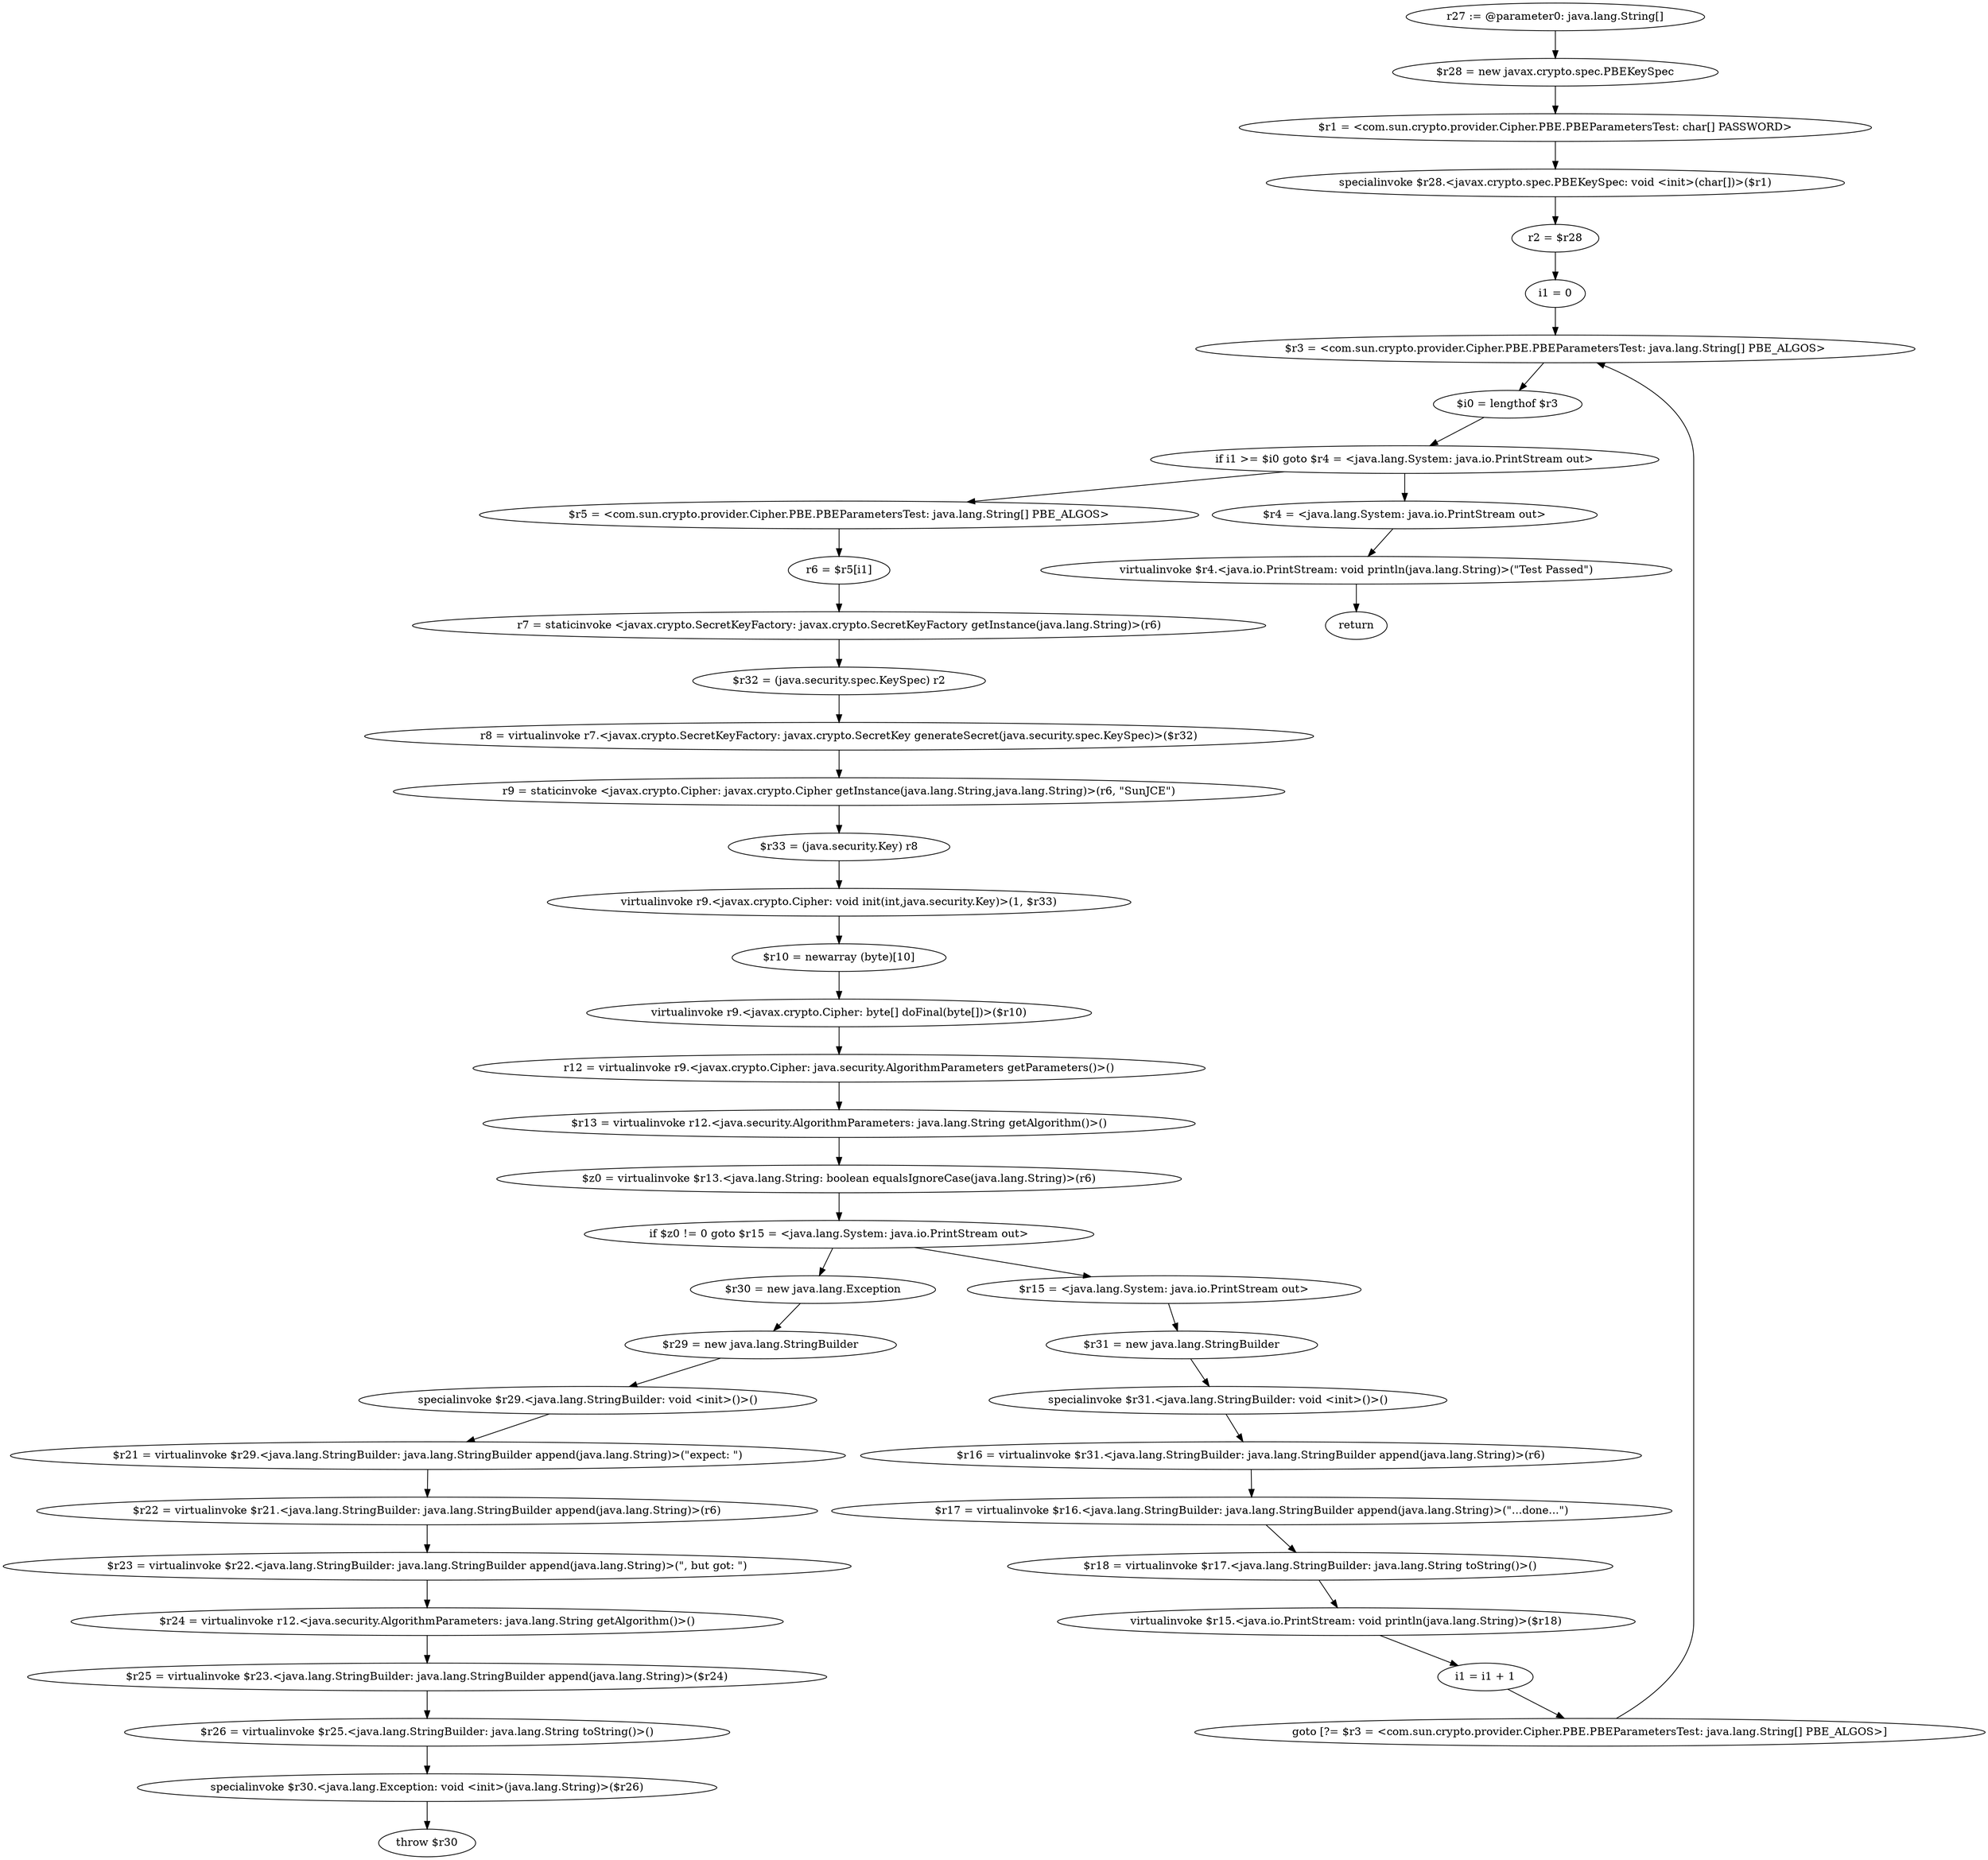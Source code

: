 digraph "unitGraph" {
    "r27 := @parameter0: java.lang.String[]"
    "$r28 = new javax.crypto.spec.PBEKeySpec"
    "$r1 = <com.sun.crypto.provider.Cipher.PBE.PBEParametersTest: char[] PASSWORD>"
    "specialinvoke $r28.<javax.crypto.spec.PBEKeySpec: void <init>(char[])>($r1)"
    "r2 = $r28"
    "i1 = 0"
    "$r3 = <com.sun.crypto.provider.Cipher.PBE.PBEParametersTest: java.lang.String[] PBE_ALGOS>"
    "$i0 = lengthof $r3"
    "if i1 >= $i0 goto $r4 = <java.lang.System: java.io.PrintStream out>"
    "$r5 = <com.sun.crypto.provider.Cipher.PBE.PBEParametersTest: java.lang.String[] PBE_ALGOS>"
    "r6 = $r5[i1]"
    "r7 = staticinvoke <javax.crypto.SecretKeyFactory: javax.crypto.SecretKeyFactory getInstance(java.lang.String)>(r6)"
    "$r32 = (java.security.spec.KeySpec) r2"
    "r8 = virtualinvoke r7.<javax.crypto.SecretKeyFactory: javax.crypto.SecretKey generateSecret(java.security.spec.KeySpec)>($r32)"
    "r9 = staticinvoke <javax.crypto.Cipher: javax.crypto.Cipher getInstance(java.lang.String,java.lang.String)>(r6, \"SunJCE\")"
    "$r33 = (java.security.Key) r8"
    "virtualinvoke r9.<javax.crypto.Cipher: void init(int,java.security.Key)>(1, $r33)"
    "$r10 = newarray (byte)[10]"
    "virtualinvoke r9.<javax.crypto.Cipher: byte[] doFinal(byte[])>($r10)"
    "r12 = virtualinvoke r9.<javax.crypto.Cipher: java.security.AlgorithmParameters getParameters()>()"
    "$r13 = virtualinvoke r12.<java.security.AlgorithmParameters: java.lang.String getAlgorithm()>()"
    "$z0 = virtualinvoke $r13.<java.lang.String: boolean equalsIgnoreCase(java.lang.String)>(r6)"
    "if $z0 != 0 goto $r15 = <java.lang.System: java.io.PrintStream out>"
    "$r30 = new java.lang.Exception"
    "$r29 = new java.lang.StringBuilder"
    "specialinvoke $r29.<java.lang.StringBuilder: void <init>()>()"
    "$r21 = virtualinvoke $r29.<java.lang.StringBuilder: java.lang.StringBuilder append(java.lang.String)>(\"expect: \")"
    "$r22 = virtualinvoke $r21.<java.lang.StringBuilder: java.lang.StringBuilder append(java.lang.String)>(r6)"
    "$r23 = virtualinvoke $r22.<java.lang.StringBuilder: java.lang.StringBuilder append(java.lang.String)>(\", but got: \")"
    "$r24 = virtualinvoke r12.<java.security.AlgorithmParameters: java.lang.String getAlgorithm()>()"
    "$r25 = virtualinvoke $r23.<java.lang.StringBuilder: java.lang.StringBuilder append(java.lang.String)>($r24)"
    "$r26 = virtualinvoke $r25.<java.lang.StringBuilder: java.lang.String toString()>()"
    "specialinvoke $r30.<java.lang.Exception: void <init>(java.lang.String)>($r26)"
    "throw $r30"
    "$r15 = <java.lang.System: java.io.PrintStream out>"
    "$r31 = new java.lang.StringBuilder"
    "specialinvoke $r31.<java.lang.StringBuilder: void <init>()>()"
    "$r16 = virtualinvoke $r31.<java.lang.StringBuilder: java.lang.StringBuilder append(java.lang.String)>(r6)"
    "$r17 = virtualinvoke $r16.<java.lang.StringBuilder: java.lang.StringBuilder append(java.lang.String)>(\"...done...\")"
    "$r18 = virtualinvoke $r17.<java.lang.StringBuilder: java.lang.String toString()>()"
    "virtualinvoke $r15.<java.io.PrintStream: void println(java.lang.String)>($r18)"
    "i1 = i1 + 1"
    "goto [?= $r3 = <com.sun.crypto.provider.Cipher.PBE.PBEParametersTest: java.lang.String[] PBE_ALGOS>]"
    "$r4 = <java.lang.System: java.io.PrintStream out>"
    "virtualinvoke $r4.<java.io.PrintStream: void println(java.lang.String)>(\"Test Passed\")"
    "return"
    "r27 := @parameter0: java.lang.String[]"->"$r28 = new javax.crypto.spec.PBEKeySpec";
    "$r28 = new javax.crypto.spec.PBEKeySpec"->"$r1 = <com.sun.crypto.provider.Cipher.PBE.PBEParametersTest: char[] PASSWORD>";
    "$r1 = <com.sun.crypto.provider.Cipher.PBE.PBEParametersTest: char[] PASSWORD>"->"specialinvoke $r28.<javax.crypto.spec.PBEKeySpec: void <init>(char[])>($r1)";
    "specialinvoke $r28.<javax.crypto.spec.PBEKeySpec: void <init>(char[])>($r1)"->"r2 = $r28";
    "r2 = $r28"->"i1 = 0";
    "i1 = 0"->"$r3 = <com.sun.crypto.provider.Cipher.PBE.PBEParametersTest: java.lang.String[] PBE_ALGOS>";
    "$r3 = <com.sun.crypto.provider.Cipher.PBE.PBEParametersTest: java.lang.String[] PBE_ALGOS>"->"$i0 = lengthof $r3";
    "$i0 = lengthof $r3"->"if i1 >= $i0 goto $r4 = <java.lang.System: java.io.PrintStream out>";
    "if i1 >= $i0 goto $r4 = <java.lang.System: java.io.PrintStream out>"->"$r5 = <com.sun.crypto.provider.Cipher.PBE.PBEParametersTest: java.lang.String[] PBE_ALGOS>";
    "if i1 >= $i0 goto $r4 = <java.lang.System: java.io.PrintStream out>"->"$r4 = <java.lang.System: java.io.PrintStream out>";
    "$r5 = <com.sun.crypto.provider.Cipher.PBE.PBEParametersTest: java.lang.String[] PBE_ALGOS>"->"r6 = $r5[i1]";
    "r6 = $r5[i1]"->"r7 = staticinvoke <javax.crypto.SecretKeyFactory: javax.crypto.SecretKeyFactory getInstance(java.lang.String)>(r6)";
    "r7 = staticinvoke <javax.crypto.SecretKeyFactory: javax.crypto.SecretKeyFactory getInstance(java.lang.String)>(r6)"->"$r32 = (java.security.spec.KeySpec) r2";
    "$r32 = (java.security.spec.KeySpec) r2"->"r8 = virtualinvoke r7.<javax.crypto.SecretKeyFactory: javax.crypto.SecretKey generateSecret(java.security.spec.KeySpec)>($r32)";
    "r8 = virtualinvoke r7.<javax.crypto.SecretKeyFactory: javax.crypto.SecretKey generateSecret(java.security.spec.KeySpec)>($r32)"->"r9 = staticinvoke <javax.crypto.Cipher: javax.crypto.Cipher getInstance(java.lang.String,java.lang.String)>(r6, \"SunJCE\")";
    "r9 = staticinvoke <javax.crypto.Cipher: javax.crypto.Cipher getInstance(java.lang.String,java.lang.String)>(r6, \"SunJCE\")"->"$r33 = (java.security.Key) r8";
    "$r33 = (java.security.Key) r8"->"virtualinvoke r9.<javax.crypto.Cipher: void init(int,java.security.Key)>(1, $r33)";
    "virtualinvoke r9.<javax.crypto.Cipher: void init(int,java.security.Key)>(1, $r33)"->"$r10 = newarray (byte)[10]";
    "$r10 = newarray (byte)[10]"->"virtualinvoke r9.<javax.crypto.Cipher: byte[] doFinal(byte[])>($r10)";
    "virtualinvoke r9.<javax.crypto.Cipher: byte[] doFinal(byte[])>($r10)"->"r12 = virtualinvoke r9.<javax.crypto.Cipher: java.security.AlgorithmParameters getParameters()>()";
    "r12 = virtualinvoke r9.<javax.crypto.Cipher: java.security.AlgorithmParameters getParameters()>()"->"$r13 = virtualinvoke r12.<java.security.AlgorithmParameters: java.lang.String getAlgorithm()>()";
    "$r13 = virtualinvoke r12.<java.security.AlgorithmParameters: java.lang.String getAlgorithm()>()"->"$z0 = virtualinvoke $r13.<java.lang.String: boolean equalsIgnoreCase(java.lang.String)>(r6)";
    "$z0 = virtualinvoke $r13.<java.lang.String: boolean equalsIgnoreCase(java.lang.String)>(r6)"->"if $z0 != 0 goto $r15 = <java.lang.System: java.io.PrintStream out>";
    "if $z0 != 0 goto $r15 = <java.lang.System: java.io.PrintStream out>"->"$r30 = new java.lang.Exception";
    "if $z0 != 0 goto $r15 = <java.lang.System: java.io.PrintStream out>"->"$r15 = <java.lang.System: java.io.PrintStream out>";
    "$r30 = new java.lang.Exception"->"$r29 = new java.lang.StringBuilder";
    "$r29 = new java.lang.StringBuilder"->"specialinvoke $r29.<java.lang.StringBuilder: void <init>()>()";
    "specialinvoke $r29.<java.lang.StringBuilder: void <init>()>()"->"$r21 = virtualinvoke $r29.<java.lang.StringBuilder: java.lang.StringBuilder append(java.lang.String)>(\"expect: \")";
    "$r21 = virtualinvoke $r29.<java.lang.StringBuilder: java.lang.StringBuilder append(java.lang.String)>(\"expect: \")"->"$r22 = virtualinvoke $r21.<java.lang.StringBuilder: java.lang.StringBuilder append(java.lang.String)>(r6)";
    "$r22 = virtualinvoke $r21.<java.lang.StringBuilder: java.lang.StringBuilder append(java.lang.String)>(r6)"->"$r23 = virtualinvoke $r22.<java.lang.StringBuilder: java.lang.StringBuilder append(java.lang.String)>(\", but got: \")";
    "$r23 = virtualinvoke $r22.<java.lang.StringBuilder: java.lang.StringBuilder append(java.lang.String)>(\", but got: \")"->"$r24 = virtualinvoke r12.<java.security.AlgorithmParameters: java.lang.String getAlgorithm()>()";
    "$r24 = virtualinvoke r12.<java.security.AlgorithmParameters: java.lang.String getAlgorithm()>()"->"$r25 = virtualinvoke $r23.<java.lang.StringBuilder: java.lang.StringBuilder append(java.lang.String)>($r24)";
    "$r25 = virtualinvoke $r23.<java.lang.StringBuilder: java.lang.StringBuilder append(java.lang.String)>($r24)"->"$r26 = virtualinvoke $r25.<java.lang.StringBuilder: java.lang.String toString()>()";
    "$r26 = virtualinvoke $r25.<java.lang.StringBuilder: java.lang.String toString()>()"->"specialinvoke $r30.<java.lang.Exception: void <init>(java.lang.String)>($r26)";
    "specialinvoke $r30.<java.lang.Exception: void <init>(java.lang.String)>($r26)"->"throw $r30";
    "$r15 = <java.lang.System: java.io.PrintStream out>"->"$r31 = new java.lang.StringBuilder";
    "$r31 = new java.lang.StringBuilder"->"specialinvoke $r31.<java.lang.StringBuilder: void <init>()>()";
    "specialinvoke $r31.<java.lang.StringBuilder: void <init>()>()"->"$r16 = virtualinvoke $r31.<java.lang.StringBuilder: java.lang.StringBuilder append(java.lang.String)>(r6)";
    "$r16 = virtualinvoke $r31.<java.lang.StringBuilder: java.lang.StringBuilder append(java.lang.String)>(r6)"->"$r17 = virtualinvoke $r16.<java.lang.StringBuilder: java.lang.StringBuilder append(java.lang.String)>(\"...done...\")";
    "$r17 = virtualinvoke $r16.<java.lang.StringBuilder: java.lang.StringBuilder append(java.lang.String)>(\"...done...\")"->"$r18 = virtualinvoke $r17.<java.lang.StringBuilder: java.lang.String toString()>()";
    "$r18 = virtualinvoke $r17.<java.lang.StringBuilder: java.lang.String toString()>()"->"virtualinvoke $r15.<java.io.PrintStream: void println(java.lang.String)>($r18)";
    "virtualinvoke $r15.<java.io.PrintStream: void println(java.lang.String)>($r18)"->"i1 = i1 + 1";
    "i1 = i1 + 1"->"goto [?= $r3 = <com.sun.crypto.provider.Cipher.PBE.PBEParametersTest: java.lang.String[] PBE_ALGOS>]";
    "goto [?= $r3 = <com.sun.crypto.provider.Cipher.PBE.PBEParametersTest: java.lang.String[] PBE_ALGOS>]"->"$r3 = <com.sun.crypto.provider.Cipher.PBE.PBEParametersTest: java.lang.String[] PBE_ALGOS>";
    "$r4 = <java.lang.System: java.io.PrintStream out>"->"virtualinvoke $r4.<java.io.PrintStream: void println(java.lang.String)>(\"Test Passed\")";
    "virtualinvoke $r4.<java.io.PrintStream: void println(java.lang.String)>(\"Test Passed\")"->"return";
}
